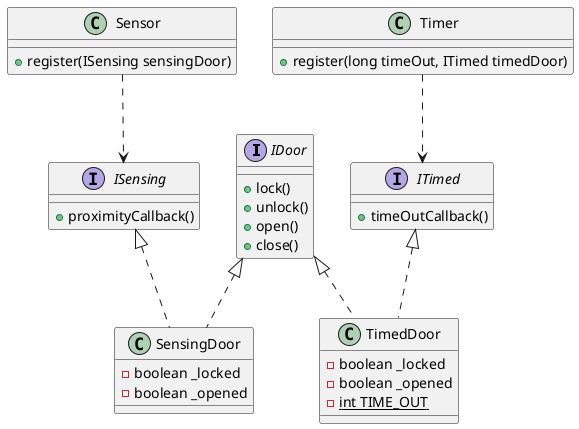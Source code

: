 @startuml solutionISP
interface IDoor {
    + lock()
    + unlock()
    + open()
    + close()
}

interface ITimed {
    + timeOutCallback()
}

interface ISensing {
    + proximityCallback()
}

class SensingDoor {
    - boolean _locked
    - boolean _opened
}

class TimedDoor {
    - boolean _locked
    - boolean _opened
    - {static} int TIME_OUT
}

class Sensor {
    + register(ISensing sensingDoor)
}

class Timer {
    + register(long timeOut, ITimed timedDoor)
}

IDoor <|.. SensingDoor
IDoor <|.. TimedDoor
ISensing <|.. SensingDoor
ITimed <|.. TimedDoor
Sensor ..> ISensing
Timer ..> ITimed
@enduml
